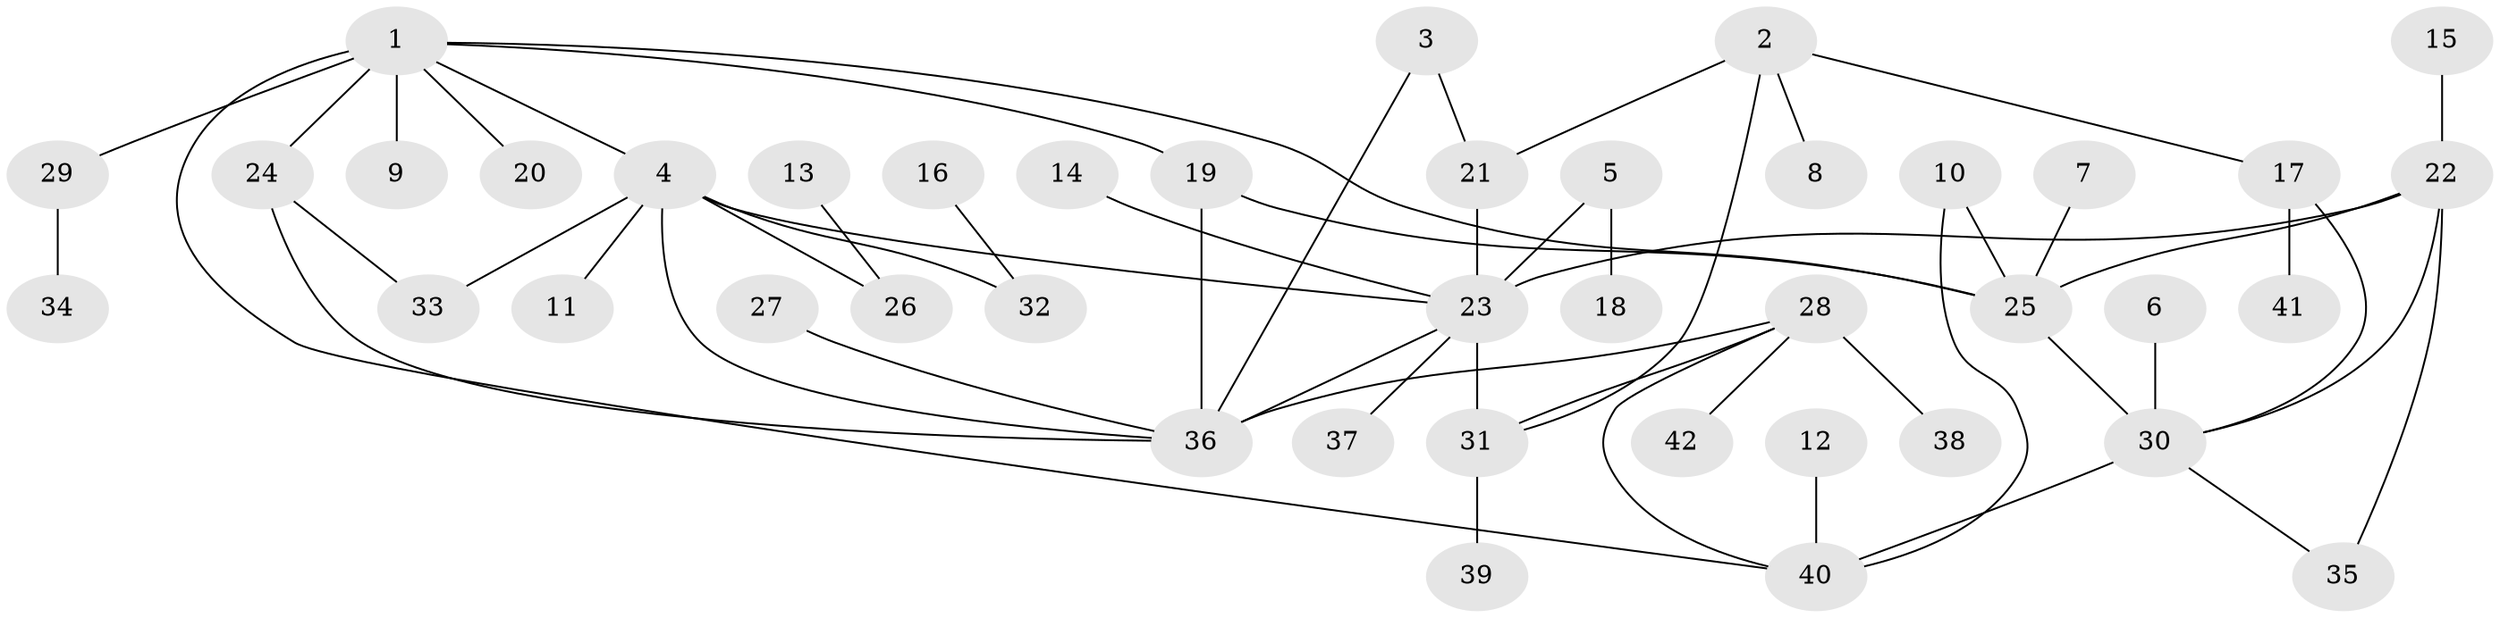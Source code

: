 // original degree distribution, {5: 0.047619047619047616, 6: 0.023809523809523808, 7: 0.03571428571428571, 2: 0.32142857142857145, 8: 0.011904761904761904, 4: 0.07142857142857142, 3: 0.14285714285714285, 1: 0.34523809523809523}
// Generated by graph-tools (version 1.1) at 2025/25/03/09/25 03:25:30]
// undirected, 42 vertices, 56 edges
graph export_dot {
graph [start="1"]
  node [color=gray90,style=filled];
  1;
  2;
  3;
  4;
  5;
  6;
  7;
  8;
  9;
  10;
  11;
  12;
  13;
  14;
  15;
  16;
  17;
  18;
  19;
  20;
  21;
  22;
  23;
  24;
  25;
  26;
  27;
  28;
  29;
  30;
  31;
  32;
  33;
  34;
  35;
  36;
  37;
  38;
  39;
  40;
  41;
  42;
  1 -- 4 [weight=1.0];
  1 -- 9 [weight=1.0];
  1 -- 19 [weight=1.0];
  1 -- 20 [weight=1.0];
  1 -- 24 [weight=1.0];
  1 -- 25 [weight=1.0];
  1 -- 29 [weight=1.0];
  1 -- 40 [weight=2.0];
  2 -- 8 [weight=1.0];
  2 -- 17 [weight=1.0];
  2 -- 21 [weight=1.0];
  2 -- 31 [weight=1.0];
  3 -- 21 [weight=1.0];
  3 -- 36 [weight=1.0];
  4 -- 11 [weight=1.0];
  4 -- 23 [weight=1.0];
  4 -- 26 [weight=1.0];
  4 -- 32 [weight=1.0];
  4 -- 33 [weight=2.0];
  4 -- 36 [weight=1.0];
  5 -- 18 [weight=1.0];
  5 -- 23 [weight=1.0];
  6 -- 30 [weight=1.0];
  7 -- 25 [weight=1.0];
  10 -- 25 [weight=1.0];
  10 -- 40 [weight=1.0];
  12 -- 40 [weight=1.0];
  13 -- 26 [weight=1.0];
  14 -- 23 [weight=1.0];
  15 -- 22 [weight=1.0];
  16 -- 32 [weight=1.0];
  17 -- 30 [weight=1.0];
  17 -- 41 [weight=1.0];
  19 -- 25 [weight=1.0];
  19 -- 36 [weight=1.0];
  21 -- 23 [weight=1.0];
  22 -- 23 [weight=1.0];
  22 -- 25 [weight=1.0];
  22 -- 30 [weight=1.0];
  22 -- 35 [weight=1.0];
  23 -- 31 [weight=2.0];
  23 -- 36 [weight=1.0];
  23 -- 37 [weight=1.0];
  24 -- 33 [weight=1.0];
  24 -- 36 [weight=1.0];
  25 -- 30 [weight=1.0];
  27 -- 36 [weight=1.0];
  28 -- 31 [weight=1.0];
  28 -- 36 [weight=1.0];
  28 -- 38 [weight=1.0];
  28 -- 40 [weight=1.0];
  28 -- 42 [weight=1.0];
  29 -- 34 [weight=1.0];
  30 -- 35 [weight=1.0];
  30 -- 40 [weight=2.0];
  31 -- 39 [weight=1.0];
}
